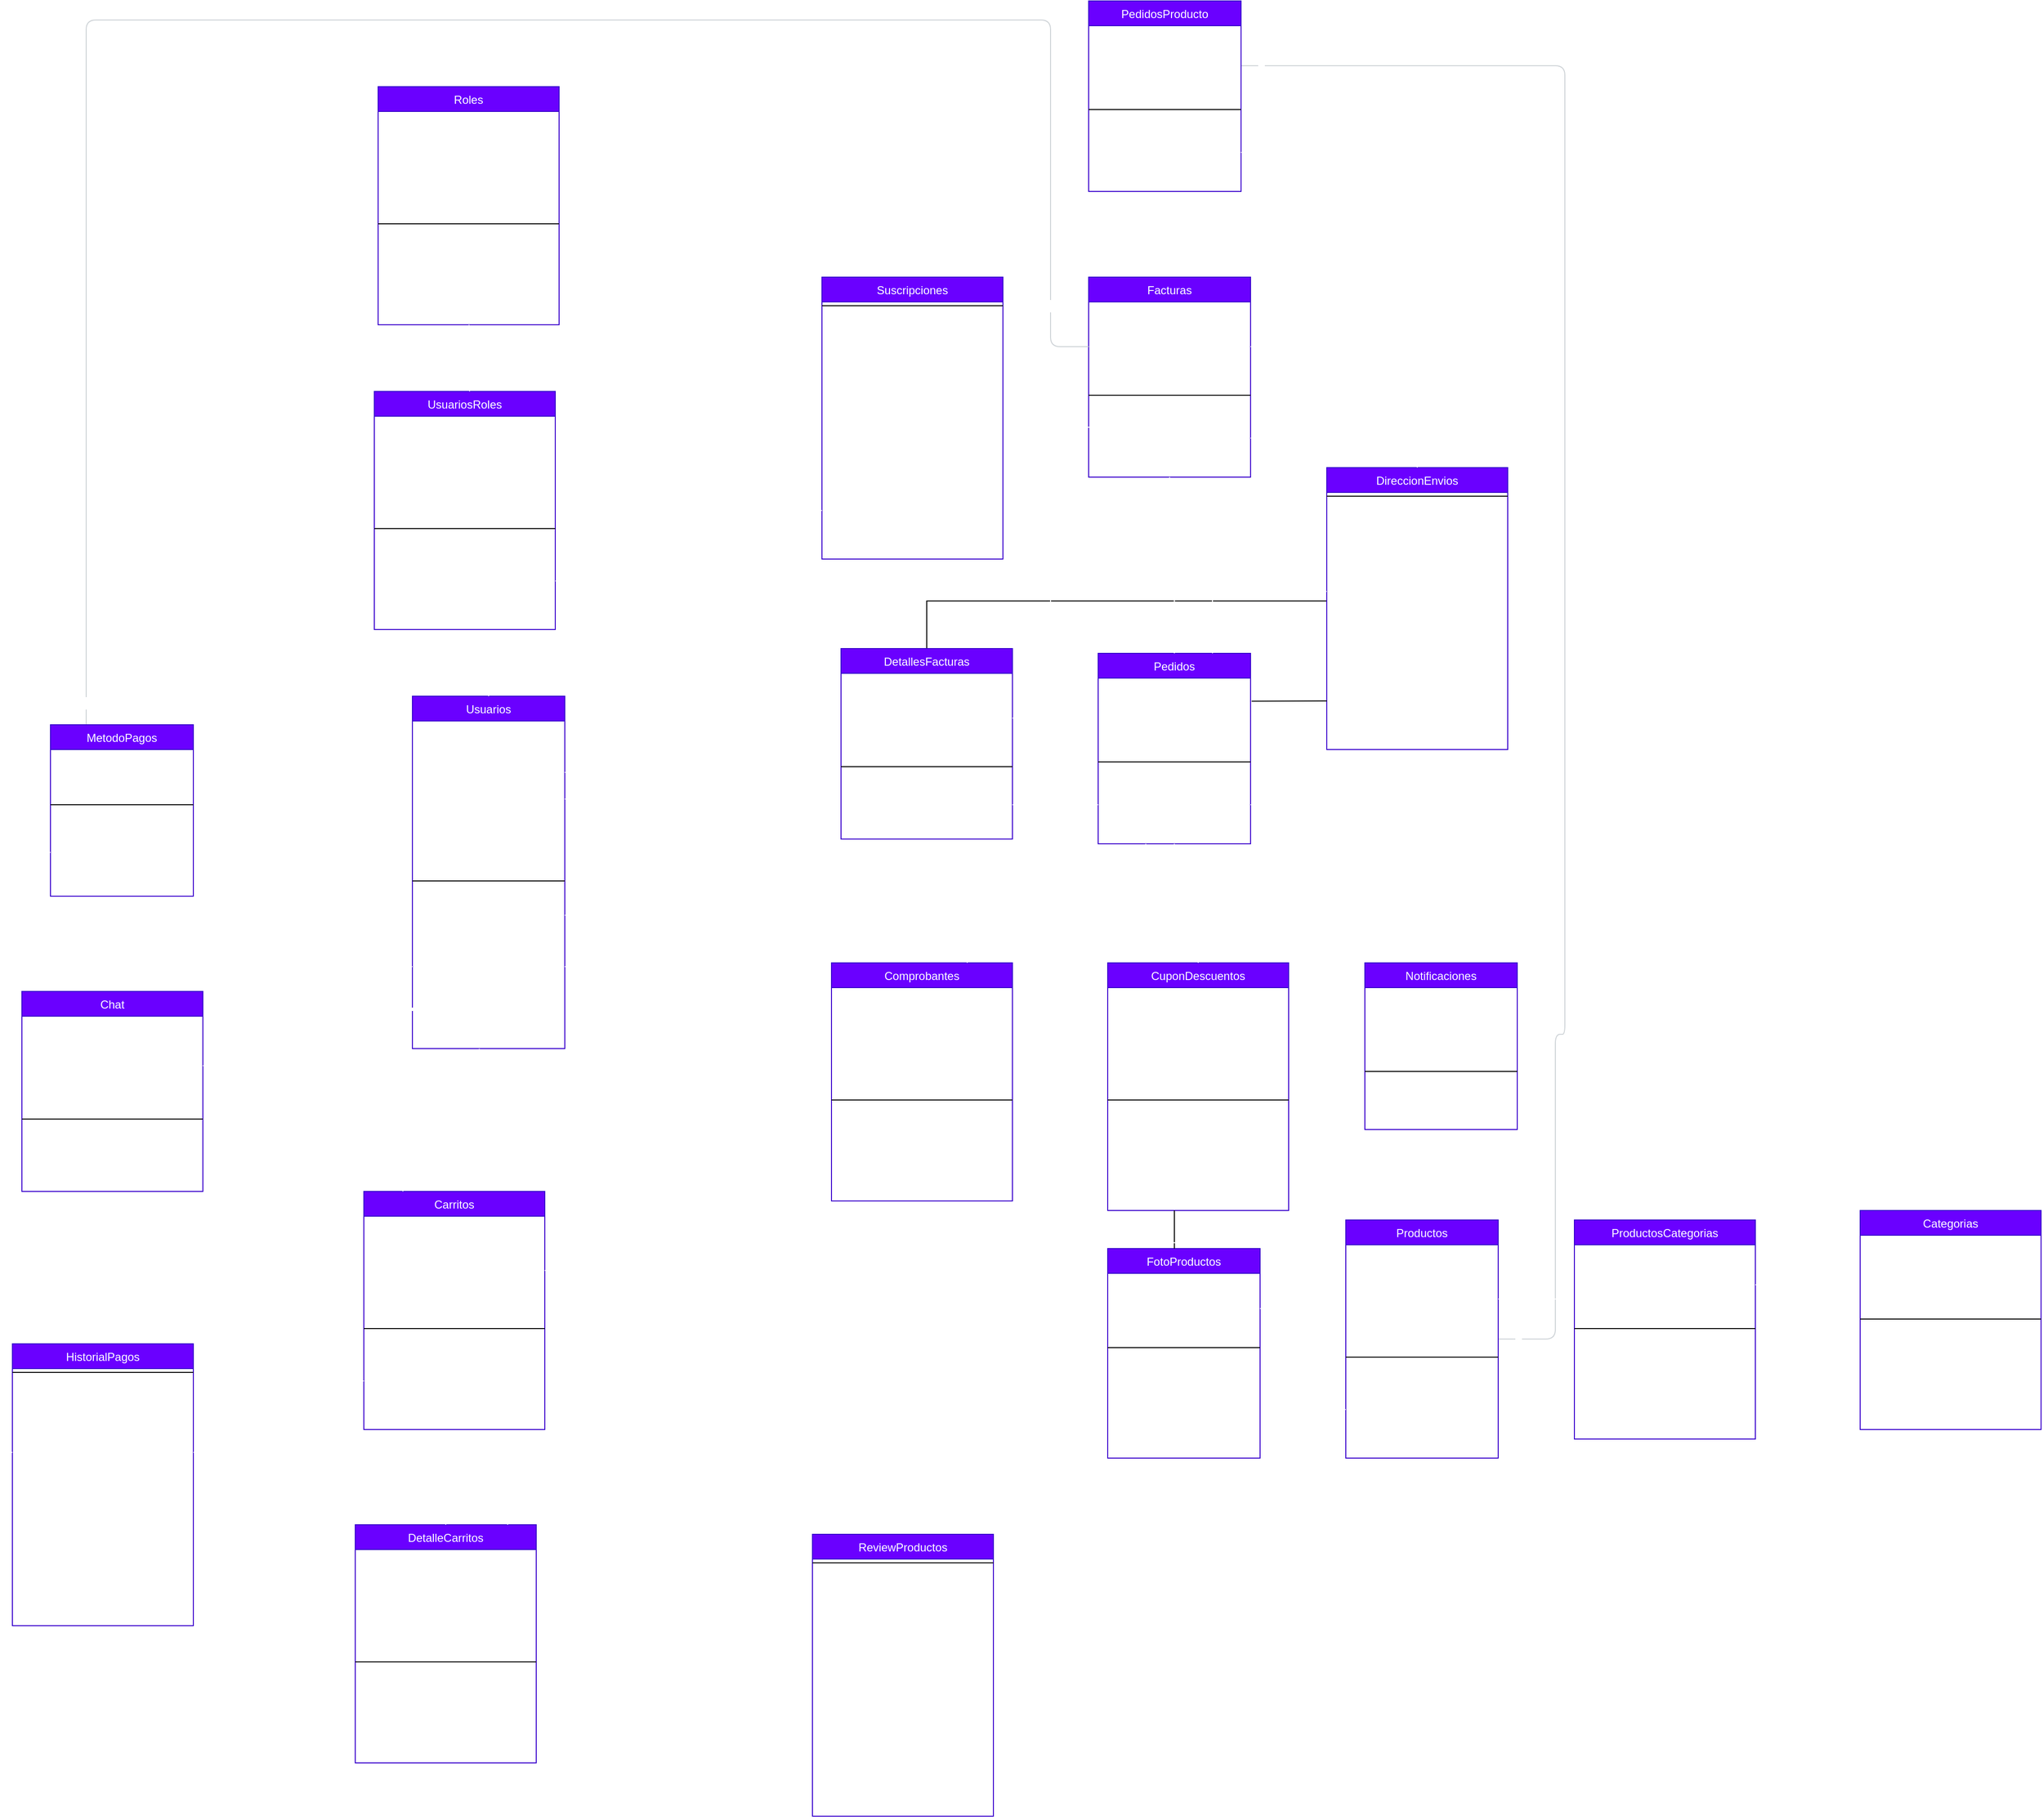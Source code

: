 <mxfile>
    <diagram id="xLcGjLG1Y2inO_7Ebg9N" name="Página-1">
        <mxGraphModel dx="899" dy="1832" grid="1" gridSize="10" guides="1" tooltips="1" connect="1" arrows="1" fold="1" page="1" pageScale="1" pageWidth="827" pageHeight="1169" math="0" shadow="0">
            <root>
                <mxCell id="0"/>
                <mxCell id="1" parent="0"/>
                <mxCell id="2" value="" style="edgeStyle=orthogonalEdgeStyle;rounded=0;html=1;endArrow=none;endFill=0;fontColor=#FFFFFF;" parent="1" source="3" target="73" edge="1">
                    <mxGeometry relative="1" as="geometry"/>
                </mxCell>
                <mxCell id="3" value="Usuarios" style="swimlane;fontStyle=0;align=center;verticalAlign=top;childLayout=stackLayout;horizontal=1;startSize=26;horizontalStack=0;resizeParent=1;resizeLast=0;collapsible=1;marginBottom=0;rounded=0;shadow=0;strokeWidth=1;fontSize=12;fillColor=#6a00ff;fontColor=#FFFFFF;strokeColor=#3700CC;" parent="1" vertex="1">
                    <mxGeometry x="450" y="40" width="160" height="370" as="geometry">
                        <mxRectangle x="550" y="140" width="160" height="26" as="alternateBounds"/>
                    </mxGeometry>
                </mxCell>
                <mxCell id="4" value=" - idUsuario: int (PK)&#10; -nombre: string&#10; - apellido: string&#10; - cedula: string&#10; - direccion: string&#10; - telefono: string&#10; - correo: string&#10; - datoBancario: string&#10; - nickname: string&#10;- imagenPerfil: string" style="text;align=left;verticalAlign=top;spacingLeft=4;spacingRight=4;overflow=hidden;rotatable=0;points=[[0,0.5],[1,0.5]];portConstraint=eastwest;fontSize=12;fontColor=#FFFFFF;" parent="3" vertex="1">
                    <mxGeometry y="26" width="160" height="164" as="geometry"/>
                </mxCell>
                <mxCell id="5" value="" style="line;html=1;strokeWidth=1;align=left;verticalAlign=middle;spacingTop=-1;spacingLeft=3;spacingRight=3;rotatable=0;labelPosition=right;points=[];portConstraint=eastwest;fontSize=12;fontColor=#FFFFFF;" parent="3" vertex="1">
                    <mxGeometry y="190" width="160" height="8" as="geometry"/>
                </mxCell>
                <mxCell id="6" value="+ constructor()&#10;+ crearUsuario()&#10;+ obtenerUsuarioPorId()&#10;+ actualizarUsuario()&#10;+ eliminarUsuario()&#10;+ autenticarUsuario()&#10;+ actualizarDatoBancario()&#10;+ validarCorreo()&#10;+ validarCedula()" style="text;align=left;verticalAlign=top;spacingLeft=4;spacingRight=4;overflow=hidden;rotatable=0;points=[[0,0.5],[1,0.5]];portConstraint=eastwest;fontSize=12;fontColor=#FFFFFF;" parent="3" vertex="1">
                    <mxGeometry y="198" width="160" height="172" as="geometry"/>
                </mxCell>
                <mxCell id="7" value="Facturas" style="swimlane;fontStyle=0;align=center;verticalAlign=top;childLayout=stackLayout;horizontal=1;startSize=26;horizontalStack=0;resizeParent=1;resizeLast=0;collapsible=1;marginBottom=0;rounded=0;shadow=0;strokeWidth=1;fontSize=12;fillColor=#6a00ff;fontColor=#FFFFFF;strokeColor=#3700CC;" parent="1" vertex="1">
                    <mxGeometry x="1160" y="-400" width="170" height="210" as="geometry">
                        <mxRectangle x="550" y="140" width="160" height="26" as="alternateBounds"/>
                    </mxGeometry>
                </mxCell>
                <mxCell id="8" value="- IdFactura: int (PK)&#10;- IdUsuario: int (FK)&#10;- Fecha: date&#10;- Hora: time&#10;- Total: float&#10;- EstadoPago: string" style="text;align=left;verticalAlign=top;spacingLeft=4;spacingRight=4;overflow=hidden;rotatable=0;points=[[0,0.5],[1,0.5]];portConstraint=eastwest;fontSize=12;fontColor=#FFFFFF;" parent="7" vertex="1">
                    <mxGeometry y="26" width="170" height="94" as="geometry"/>
                </mxCell>
                <mxCell id="9" value="" style="line;html=1;strokeWidth=1;align=left;verticalAlign=middle;spacingTop=-1;spacingLeft=3;spacingRight=3;rotatable=0;labelPosition=right;points=[];portConstraint=eastwest;fontSize=12;fontColor=#FFFFFF;" parent="7" vertex="1">
                    <mxGeometry y="120" width="170" height="8" as="geometry"/>
                </mxCell>
                <mxCell id="10" value="+ constructor()&#10;+ agregarDetalleFactura()&#10;+ eliminarDetalleFactura()&#10;+ calcularTotalFactura()&#10;+actualizarestadopago()" style="text;align=left;verticalAlign=top;spacingLeft=4;spacingRight=4;overflow=hidden;rotatable=0;points=[[0,0.5],[1,0.5]];portConstraint=eastwest;fontSize=12;fontColor=#FFFFFF;" parent="7" vertex="1">
                    <mxGeometry y="128" width="170" height="82" as="geometry"/>
                </mxCell>
                <mxCell id="11" value="Pedidos" style="swimlane;fontStyle=0;align=center;verticalAlign=top;childLayout=stackLayout;horizontal=1;startSize=26;horizontalStack=0;resizeParent=1;resizeLast=0;collapsible=1;marginBottom=0;rounded=0;shadow=0;strokeWidth=1;fontSize=12;fillColor=#6a00ff;fontColor=#FFFFFF;strokeColor=#3700CC;" parent="1" vertex="1">
                    <mxGeometry x="1170" y="-5" width="160" height="200" as="geometry">
                        <mxRectangle x="550" y="140" width="160" height="26" as="alternateBounds"/>
                    </mxGeometry>
                </mxCell>
                <mxCell id="12" value="- idPedido: int (PK)&#10;- idUsuario: int&#10;- Hora: time&#10;- FechaPedido: date&#10;- Estado: string" style="text;align=left;verticalAlign=top;spacingLeft=4;spacingRight=4;overflow=hidden;rotatable=0;points=[[0,0.5],[1,0.5]];portConstraint=eastwest;fontSize=12;fontColor=#FFFFFF;" parent="11" vertex="1">
                    <mxGeometry y="26" width="160" height="84" as="geometry"/>
                </mxCell>
                <mxCell id="13" value="" style="line;html=1;strokeWidth=1;align=left;verticalAlign=middle;spacingTop=-1;spacingLeft=3;spacingRight=3;rotatable=0;labelPosition=right;points=[];portConstraint=eastwest;fontSize=12;fontColor=#FFFFFF;" parent="11" vertex="1">
                    <mxGeometry y="110" width="160" height="8" as="geometry"/>
                </mxCell>
                <mxCell id="14" value=" +constructor()&#10; + agregarProducto()&#10; + obtenerProductos()&#10; + calcularTotal()&#10; + actualizarEstado()" style="text;align=left;verticalAlign=top;spacingLeft=4;spacingRight=4;overflow=hidden;rotatable=0;points=[[0,0.5],[1,0.5]];portConstraint=eastwest;fontSize=12;fontColor=#FFFFFF;" parent="11" vertex="1">
                    <mxGeometry y="118" width="160" height="82" as="geometry"/>
                </mxCell>
                <mxCell id="15" style="edgeStyle=orthogonalEdgeStyle;rounded=1;html=1;endArrow=none;endFill=0;entryX=1;entryY=0.5;entryDx=0;entryDy=0;fillColor=#008a00;strokeColor=#CED3D7;fontColor=#FFFFFF;" parent="1" source="18" target="152" edge="1">
                    <mxGeometry relative="1" as="geometry">
                        <mxPoint x="1660" y="-630" as="targetPoint"/>
                        <Array as="points">
                            <mxPoint x="1650" y="715"/>
                            <mxPoint x="1650" y="395"/>
                            <mxPoint x="1660" y="395"/>
                            <mxPoint x="1660" y="-622"/>
                        </Array>
                    </mxGeometry>
                </mxCell>
                <mxCell id="16" value="N" style="edgeLabel;html=1;align=center;verticalAlign=middle;resizable=0;points=[];fontColor=#FFFFFF;" parent="15" vertex="1" connectable="0">
                    <mxGeometry x="0.976" y="3" relative="1" as="geometry">
                        <mxPoint as="offset"/>
                    </mxGeometry>
                </mxCell>
                <mxCell id="17" value="1" style="edgeLabel;html=1;align=center;verticalAlign=middle;resizable=0;points=[];fontColor=#FFFFFF;" parent="15" vertex="1" connectable="0">
                    <mxGeometry x="-0.976" y="-1" relative="1" as="geometry">
                        <mxPoint as="offset"/>
                    </mxGeometry>
                </mxCell>
                <mxCell id="18" value="Productos" style="swimlane;fontStyle=0;align=center;verticalAlign=top;childLayout=stackLayout;horizontal=1;startSize=26;horizontalStack=0;resizeParent=1;resizeLast=0;collapsible=1;marginBottom=0;rounded=0;shadow=0;strokeWidth=1;fontSize=12;fillColor=#6a00ff;fontColor=#FFFFFF;strokeColor=#3700CC;" parent="1" vertex="1">
                    <mxGeometry x="1430" y="590" width="160" height="250" as="geometry">
                        <mxRectangle x="550" y="140" width="160" height="26" as="alternateBounds"/>
                    </mxGeometry>
                </mxCell>
                <mxCell id="19" value=" - idProducto: int (PK)&#10; - idPedido: int&#10; - nombre: string&#10; - precio: float&#10; - categoria: string&#10; - descripcion: string&#10; " style="text;align=left;verticalAlign=top;spacingLeft=4;spacingRight=4;overflow=hidden;rotatable=0;points=[[0,0.5],[1,0.5]];portConstraint=eastwest;fontSize=12;fontColor=#FFFFFF;" parent="18" vertex="1">
                    <mxGeometry y="26" width="160" height="114" as="geometry"/>
                </mxCell>
                <mxCell id="20" value="" style="line;html=1;strokeWidth=1;align=left;verticalAlign=middle;spacingTop=-1;spacingLeft=3;spacingRight=3;rotatable=0;labelPosition=right;points=[];portConstraint=eastwest;fontSize=12;fontColor=#FFFFFF;" parent="18" vertex="1">
                    <mxGeometry y="140" width="160" height="8" as="geometry"/>
                </mxCell>
                <mxCell id="21" value="+constructor()&#10;+mostrarDetalle() &#10;+agregarCategoria()&#10;+ actualizarPrecio()&#10;+ actualizarDescripcion()&#10;+ actualizarImagen() " style="text;align=left;verticalAlign=top;spacingLeft=4;spacingRight=4;overflow=hidden;rotatable=0;points=[[0,0.5],[1,0.5]];portConstraint=eastwest;fontSize=12;fontColor=#FFFFFF;" parent="18" vertex="1">
                    <mxGeometry y="148" width="160" height="102" as="geometry"/>
                </mxCell>
                <mxCell id="22" value="Notificaciones" style="swimlane;fontStyle=0;align=center;verticalAlign=top;childLayout=stackLayout;horizontal=1;startSize=26;horizontalStack=0;resizeParent=1;resizeLast=0;collapsible=1;marginBottom=0;rounded=0;shadow=0;strokeWidth=1;fontSize=12;fillColor=#6a00ff;fontColor=#FFFFFF;strokeColor=#3700CC;" parent="1" vertex="1">
                    <mxGeometry x="1450" y="320" width="160" height="175" as="geometry">
                        <mxRectangle x="550" y="140" width="160" height="26" as="alternateBounds"/>
                    </mxGeometry>
                </mxCell>
                <mxCell id="23" value="- idNotificacion: int (PK)&#10;- idPedido: int&#10;- fecha: date&#10;- hora: time&#10;- notificacionPedido: text" style="text;align=left;verticalAlign=top;spacingLeft=4;spacingRight=4;overflow=hidden;rotatable=0;points=[[0,0.5],[1,0.5]];portConstraint=eastwest;fontSize=12;fontColor=#FFFFFF;" parent="22" vertex="1">
                    <mxGeometry y="26" width="160" height="84" as="geometry"/>
                </mxCell>
                <mxCell id="24" value="" style="line;html=1;strokeWidth=1;align=left;verticalAlign=middle;spacingTop=-1;spacingLeft=3;spacingRight=3;rotatable=0;labelPosition=right;points=[];portConstraint=eastwest;fontSize=12;fontColor=#FFFFFF;" parent="22" vertex="1">
                    <mxGeometry y="110" width="160" height="8" as="geometry"/>
                </mxCell>
                <mxCell id="25" value="+constructor()&#10;+ enviarNotificacion() &#10;+enviarCorreo()" style="text;align=left;verticalAlign=top;spacingLeft=4;spacingRight=4;overflow=hidden;rotatable=0;points=[[0,0.5],[1,0.5]];portConstraint=eastwest;fontSize=12;fontColor=#FFFFFF;" parent="22" vertex="1">
                    <mxGeometry y="118" width="160" height="52" as="geometry"/>
                </mxCell>
                <mxCell id="26" style="edgeStyle=orthogonalEdgeStyle;rounded=0;html=1;endArrow=none;endFill=0;fontColor=#FFFFFF;" parent="1" source="27" target="76" edge="1">
                    <mxGeometry relative="1" as="geometry">
                        <Array as="points">
                            <mxPoint x="990" y="-60"/>
                        </Array>
                    </mxGeometry>
                </mxCell>
                <mxCell id="27" value="DetallesFacturas" style="swimlane;fontStyle=0;align=center;verticalAlign=top;childLayout=stackLayout;horizontal=1;startSize=26;horizontalStack=0;resizeParent=1;resizeLast=0;collapsible=1;marginBottom=0;rounded=0;shadow=0;strokeWidth=1;fontSize=12;fillColor=#6a00ff;fontColor=#FFFFFF;strokeColor=#3700CC;" parent="1" vertex="1">
                    <mxGeometry x="900" y="-10" width="180" height="200" as="geometry">
                        <mxRectangle x="550" y="140" width="160" height="26" as="alternateBounds"/>
                    </mxGeometry>
                </mxCell>
                <mxCell id="28" value="- IdDetalleFactura: int (PK)&#10;- IdFactura: int (FK)&#10;- IdProducto: int (FK)&#10;- Cantidad: int&#10;- PrecioUnitario: float&#10;- Subtotal: float  " style="text;align=left;verticalAlign=top;spacingLeft=4;spacingRight=4;overflow=hidden;rotatable=0;points=[[0,0.5],[1,0.5]];portConstraint=eastwest;fontSize=12;fontColor=#FFFFFF;" parent="27" vertex="1">
                    <mxGeometry y="26" width="180" height="94" as="geometry"/>
                </mxCell>
                <mxCell id="29" value="" style="line;html=1;strokeWidth=1;align=left;verticalAlign=middle;spacingTop=-1;spacingLeft=3;spacingRight=3;rotatable=0;labelPosition=right;points=[];portConstraint=eastwest;fontSize=12;fontColor=#FFFFFF;" parent="27" vertex="1">
                    <mxGeometry y="120" width="180" height="8" as="geometry"/>
                </mxCell>
                <mxCell id="30" value="+ Constructor() &#10;+ calcularSubtotal() &#10;+ actualizarCantidad() &#10;+ actualizarPrecioUnitario()" style="text;align=left;verticalAlign=top;spacingLeft=4;spacingRight=4;overflow=hidden;rotatable=0;points=[[0,0.5],[1,0.5]];portConstraint=eastwest;fontSize=12;fontColor=#FFFFFF;" parent="27" vertex="1">
                    <mxGeometry y="128" width="180" height="72" as="geometry"/>
                </mxCell>
                <mxCell id="34" style="edgeStyle=orthogonalEdgeStyle;rounded=1;html=1;exitX=0.25;exitY=0;exitDx=0;exitDy=0;endArrow=none;endFill=0;entryX=0;entryY=0.5;entryDx=0;entryDy=0;fillColor=#f5f5f5;strokeColor=#CED3D7;fontColor=#FFFFFF;" parent="1" source="37" target="8" edge="1">
                    <mxGeometry relative="1" as="geometry">
                        <mxPoint x="1120" y="-330" as="targetPoint"/>
                        <Array as="points">
                            <mxPoint x="108" y="-670"/>
                            <mxPoint x="1120" y="-670"/>
                            <mxPoint x="1120" y="-327"/>
                        </Array>
                    </mxGeometry>
                </mxCell>
                <mxCell id="35" value="N" style="edgeLabel;html=1;align=center;verticalAlign=middle;resizable=0;points=[];fontColor=#FFFFFF;" parent="34" vertex="1" connectable="0">
                    <mxGeometry x="0.922" relative="1" as="geometry">
                        <mxPoint as="offset"/>
                    </mxGeometry>
                </mxCell>
                <mxCell id="36" value="1" style="edgeLabel;html=1;align=center;verticalAlign=middle;resizable=0;points=[];fontColor=#FFFFFF;" parent="34" vertex="1" connectable="0">
                    <mxGeometry x="-0.978" relative="1" as="geometry">
                        <mxPoint as="offset"/>
                    </mxGeometry>
                </mxCell>
                <mxCell id="37" value="MetodoPagos" style="swimlane;fontStyle=0;align=center;verticalAlign=top;childLayout=stackLayout;horizontal=1;startSize=26;horizontalStack=0;resizeParent=1;resizeLast=0;collapsible=1;marginBottom=0;rounded=0;shadow=0;strokeWidth=1;fontSize=12;fillColor=#6a00ff;fontColor=#FFFFFF;strokeColor=#3700CC;" parent="1" vertex="1">
                    <mxGeometry x="70" y="70" width="150" height="180" as="geometry">
                        <mxRectangle x="550" y="140" width="160" height="26" as="alternateBounds"/>
                    </mxGeometry>
                </mxCell>
                <mxCell id="38" value="-idMetodoPago: int (PK)&#10;-nombre: string&#10;-deascripcion: text" style="text;align=left;verticalAlign=top;spacingLeft=4;spacingRight=4;overflow=hidden;rotatable=0;points=[[0,0.5],[1,0.5]];portConstraint=eastwest;fontSize=12;fontColor=#FFFFFF;" parent="37" vertex="1">
                    <mxGeometry y="26" width="150" height="54" as="geometry"/>
                </mxCell>
                <mxCell id="39" value="" style="line;html=1;strokeWidth=1;align=left;verticalAlign=middle;spacingTop=-1;spacingLeft=3;spacingRight=3;rotatable=0;labelPosition=right;points=[];portConstraint=eastwest;fontSize=12;fontColor=#FFFFFF;" parent="37" vertex="1">
                    <mxGeometry y="80" width="150" height="8" as="geometry"/>
                </mxCell>
                <mxCell id="40" value="+constructor()&#10;+procesarPago&#10;+ValidarPago&#10;+obtenerDetallePago" style="text;align=left;verticalAlign=top;spacingLeft=4;spacingRight=4;overflow=hidden;rotatable=0;points=[[0,0.5],[1,0.5]];portConstraint=eastwest;fontSize=12;fontColor=#FFFFFF;" parent="37" vertex="1">
                    <mxGeometry y="88" width="150" height="92" as="geometry"/>
                </mxCell>
                <mxCell id="41" value="FotoProductos" style="swimlane;fontStyle=0;align=center;verticalAlign=top;childLayout=stackLayout;horizontal=1;startSize=26;horizontalStack=0;resizeParent=1;resizeLast=0;collapsible=1;marginBottom=0;rounded=0;shadow=0;strokeWidth=1;fontSize=12;fillColor=#6a00ff;fontColor=#FFFFFF;strokeColor=#3700CC;" parent="1" vertex="1">
                    <mxGeometry x="1180" y="620" width="160" height="220" as="geometry">
                        <mxRectangle x="550" y="140" width="160" height="26" as="alternateBounds"/>
                    </mxGeometry>
                </mxCell>
                <mxCell id="42" value="- idFotoProducto: int (PK)&#10;-  idProducto int&#10;- urlFoto: string&#10;- descripcion: text" style="text;align=left;verticalAlign=top;spacingLeft=4;spacingRight=4;overflow=hidden;rotatable=0;points=[[0,0.5],[1,0.5]];portConstraint=eastwest;fontSize=12;fontColor=#FFFFFF;" parent="41" vertex="1">
                    <mxGeometry y="26" width="160" height="74" as="geometry"/>
                </mxCell>
                <mxCell id="43" value="" style="line;html=1;strokeWidth=1;align=left;verticalAlign=middle;spacingTop=-1;spacingLeft=3;spacingRight=3;rotatable=0;labelPosition=right;points=[];portConstraint=eastwest;fontSize=12;fontColor=#FFFFFF;" parent="41" vertex="1">
                    <mxGeometry y="100" width="160" height="8" as="geometry"/>
                </mxCell>
                <mxCell id="44" value="+constructor()&#10;+cargarFoto()&#10;+actualizarDescripcion()&#10;+crearFotoProducto()&#10;+obtenerFotoProducto()&#10;+actualizarFotoProducto()&#10;+eliminarFotoProducto()&#10;&#10;" style="text;align=left;verticalAlign=top;spacingLeft=4;spacingRight=4;overflow=hidden;rotatable=0;points=[[0,0.5],[1,0.5]];portConstraint=eastwest;fontSize=12;fontColor=#FFFFFF;" parent="41" vertex="1">
                    <mxGeometry y="108" width="160" height="112" as="geometry"/>
                </mxCell>
                <mxCell id="45" value="Categorias" style="swimlane;fontStyle=0;align=center;verticalAlign=top;childLayout=stackLayout;horizontal=1;startSize=26;horizontalStack=0;resizeParent=1;resizeLast=0;collapsible=1;marginBottom=0;rounded=0;shadow=0;strokeWidth=1;fontSize=12;fillColor=#6a00ff;fontColor=#FFFFFF;strokeColor=#3700CC;" parent="1" vertex="1">
                    <mxGeometry x="1970" y="580" width="190" height="230" as="geometry">
                        <mxRectangle x="550" y="140" width="160" height="26" as="alternateBounds"/>
                    </mxGeometry>
                </mxCell>
                <mxCell id="46" value="-idCategoria int (PK)&#10;-nombre&#10;-descripcion&#10;" style="text;align=left;verticalAlign=top;spacingLeft=4;spacingRight=4;overflow=hidden;rotatable=0;points=[[0,0.5],[1,0.5]];portConstraint=eastwest;fontSize=12;fontColor=#FFFFFF;" parent="45" vertex="1">
                    <mxGeometry y="26" width="190" height="84" as="geometry"/>
                </mxCell>
                <mxCell id="47" value="" style="line;html=1;strokeWidth=1;align=left;verticalAlign=middle;spacingTop=-1;spacingLeft=3;spacingRight=3;rotatable=0;labelPosition=right;points=[];portConstraint=eastwest;fontSize=12;fontColor=#FFFFFF;" parent="45" vertex="1">
                    <mxGeometry y="110" width="190" height="8" as="geometry"/>
                </mxCell>
                <mxCell id="48" value="+ Constructor()&#10;+ crearCategoria()&#10;+ obtenerCategoriaPorId()&#10;+ actualizarCategoria()&#10;+ eliminarCategoria()" style="text;align=left;verticalAlign=top;spacingLeft=4;spacingRight=4;overflow=hidden;rotatable=0;points=[[0,0.5],[1,0.5]];portConstraint=eastwest;fontSize=12;fontColor=#FFFFFF;" parent="45" vertex="1">
                    <mxGeometry y="118" width="190" height="82" as="geometry"/>
                </mxCell>
                <mxCell id="49" value="Carritos" style="swimlane;fontStyle=0;align=center;verticalAlign=top;childLayout=stackLayout;horizontal=1;startSize=26;horizontalStack=0;resizeParent=1;resizeLast=0;collapsible=1;marginBottom=0;rounded=0;shadow=0;strokeWidth=1;fontSize=12;fillColor=#6a00ff;fontColor=#FFFFFF;strokeColor=#3700CC;" parent="1" vertex="1">
                    <mxGeometry x="399" y="560" width="190" height="250" as="geometry">
                        <mxRectangle x="550" y="140" width="160" height="26" as="alternateBounds"/>
                    </mxGeometry>
                </mxCell>
                <mxCell id="50" value="-idCarrito: int (PK)&#10;-idUsuario int (FK)&#10;- Fecha: date&#10;- Hora: time&#10;- Estado: string" style="text;align=left;verticalAlign=top;spacingLeft=4;spacingRight=4;overflow=hidden;rotatable=0;points=[[0,0.5],[1,0.5]];portConstraint=eastwest;fontSize=12;fontColor=#FFFFFF;" parent="49" vertex="1">
                    <mxGeometry y="26" width="190" height="114" as="geometry"/>
                </mxCell>
                <mxCell id="51" value="" style="line;html=1;strokeWidth=1;align=left;verticalAlign=middle;spacingTop=-1;spacingLeft=3;spacingRight=3;rotatable=0;labelPosition=right;points=[];portConstraint=eastwest;fontSize=12;fontColor=#FFFFFF;" parent="49" vertex="1">
                    <mxGeometry y="140" width="190" height="8" as="geometry"/>
                </mxCell>
                <mxCell id="52" value="+constructor ()&#10;+ agregarDetalleCarrito()&#10;+ eliminarDetalleCarrito()&#10;+ calcularTotalCarrito()" style="text;align=left;verticalAlign=top;spacingLeft=4;spacingRight=4;overflow=hidden;rotatable=0;points=[[0,0.5],[1,0.5]];portConstraint=eastwest;fontSize=12;fontColor=#FFFFFF;" parent="49" vertex="1">
                    <mxGeometry y="148" width="190" height="102" as="geometry"/>
                </mxCell>
                <mxCell id="53" value="DetalleCarritos" style="swimlane;fontStyle=0;align=center;verticalAlign=top;childLayout=stackLayout;horizontal=1;startSize=26;horizontalStack=0;resizeParent=1;resizeLast=0;collapsible=1;marginBottom=0;rounded=0;shadow=0;strokeWidth=1;fontSize=12;fillColor=#6a00ff;fontColor=#FFFFFF;strokeColor=#3700CC;" parent="1" vertex="1">
                    <mxGeometry x="390" y="910" width="190" height="250" as="geometry">
                        <mxRectangle x="550" y="140" width="160" height="26" as="alternateBounds"/>
                    </mxGeometry>
                </mxCell>
                <mxCell id="54" value=" - idDetalleCarrito: INT (PK)&#10; -idCarrito: INT (FK)&#10; -idProducto: INT (FK)&#10; -cantidad: INT&#10;- PrecioUnitario: float&#10;- Subtotal: float" style="text;align=left;verticalAlign=top;spacingLeft=4;spacingRight=4;overflow=hidden;rotatable=0;points=[[0,0.5],[1,0.5]];portConstraint=eastwest;fontSize=12;fontColor=#FFFFFF;" parent="53" vertex="1">
                    <mxGeometry y="26" width="190" height="114" as="geometry"/>
                </mxCell>
                <mxCell id="55" value="" style="line;html=1;strokeWidth=1;align=left;verticalAlign=middle;spacingTop=-1;spacingLeft=3;spacingRight=3;rotatable=0;labelPosition=right;points=[];portConstraint=eastwest;fontSize=12;fontColor=#FFFFFF;" parent="53" vertex="1">
                    <mxGeometry y="140" width="190" height="8" as="geometry"/>
                </mxCell>
                <mxCell id="56" value="+constructor()&#10;+ calcularSubtotal()&#10;+ actualizarCantidad()&#10;+ actualizarPrecioUnitario()" style="text;align=left;verticalAlign=top;spacingLeft=4;spacingRight=4;overflow=hidden;rotatable=0;points=[[0,0.5],[1,0.5]];portConstraint=eastwest;fontSize=12;fontColor=#FFFFFF;" parent="53" vertex="1">
                    <mxGeometry y="148" width="190" height="102" as="geometry"/>
                </mxCell>
                <mxCell id="57" value="Chat" style="swimlane;fontStyle=0;align=center;verticalAlign=top;childLayout=stackLayout;horizontal=1;startSize=26;horizontalStack=0;resizeParent=1;resizeLast=0;collapsible=1;marginBottom=0;rounded=0;shadow=0;strokeWidth=1;fontSize=12;fillColor=#6a00ff;strokeColor=#3700CC;fontColor=#FFFFFF;" parent="1" vertex="1">
                    <mxGeometry x="40" y="350" width="190" height="210" as="geometry">
                        <mxRectangle x="550" y="140" width="160" height="26" as="alternateBounds"/>
                    </mxGeometry>
                </mxCell>
                <mxCell id="58" value=" - idChat: INT (PK)&#10; - idUsuario: INT (FK)&#10; - fecha: DATE ()&#10; - hora: TIME ()&#10; - mensaje:  TEXT ()&#10; - fotoProducto: string ()&#10;" style="text;align=left;verticalAlign=top;spacingLeft=4;spacingRight=4;overflow=hidden;rotatable=0;points=[[0,0.5],[1,0.5]];portConstraint=eastwest;fontSize=12;fontColor=#FFFFFF;" parent="57" vertex="1">
                    <mxGeometry y="26" width="190" height="104" as="geometry"/>
                </mxCell>
                <mxCell id="59" value="" style="line;html=1;strokeWidth=1;align=left;verticalAlign=middle;spacingTop=-1;spacingLeft=3;spacingRight=3;rotatable=0;labelPosition=right;points=[];portConstraint=eastwest;fontSize=12;fontColor=#FFFFFF;" parent="57" vertex="1">
                    <mxGeometry y="130" width="190" height="8" as="geometry"/>
                </mxCell>
                <mxCell id="60" value="+constructor()&#10;+enviarMensaje()&#10;+obtenerMensaje()" style="text;align=left;verticalAlign=top;spacingLeft=4;spacingRight=4;overflow=hidden;rotatable=0;points=[[0,0.5],[1,0.5]];portConstraint=eastwest;fontSize=12;fontColor=#FFFFFF;" parent="57" vertex="1">
                    <mxGeometry y="138" width="190" height="62" as="geometry"/>
                </mxCell>
                <mxCell id="61" value="N" style="text;html=1;align=center;verticalAlign=middle;resizable=0;points=[];autosize=1;strokeColor=none;fillColor=none;fontColor=#FFFFFF;" parent="1" vertex="1">
                    <mxGeometry x="490" y="130" width="30" height="30" as="geometry"/>
                </mxCell>
                <mxCell id="62" value="Comprobantes" style="swimlane;fontStyle=0;align=center;verticalAlign=top;childLayout=stackLayout;horizontal=1;startSize=26;horizontalStack=0;resizeParent=1;resizeLast=0;collapsible=1;marginBottom=0;rounded=0;shadow=0;strokeWidth=1;fontSize=12;fillColor=#6a00ff;fontColor=#FFFFFF;strokeColor=#3700CC;" parent="1" vertex="1">
                    <mxGeometry x="890" y="320" width="190" height="250" as="geometry">
                        <mxRectangle x="550" y="140" width="160" height="26" as="alternateBounds"/>
                    </mxGeometry>
                </mxCell>
                <mxCell id="63" value="- IdComprobante: int (PK)&#10;- IdPedido: int&#10;- Fecha: date&#10;- Total: float&#10;- Detalles: text&#10;- EstadoPago: string" style="text;align=left;verticalAlign=top;spacingLeft=4;spacingRight=4;overflow=hidden;rotatable=0;points=[[0,0.5],[1,0.5]];portConstraint=eastwest;fontSize=12;fontColor=#FFFFFF;" parent="62" vertex="1">
                    <mxGeometry y="26" width="190" height="114" as="geometry"/>
                </mxCell>
                <mxCell id="64" value="" style="line;html=1;strokeWidth=1;align=left;verticalAlign=middle;spacingTop=-1;spacingLeft=3;spacingRight=3;rotatable=0;labelPosition=right;points=[];portConstraint=eastwest;fontSize=12;fontColor=#FFFFFF;" parent="62" vertex="1">
                    <mxGeometry y="140" width="190" height="8" as="geometry"/>
                </mxCell>
                <mxCell id="65" value="+constructor()&#10;+generarComprobante&#10;+generarPDF()&#10;+enviarCorreo()&#10;+actualizarEstadoPago()" style="text;align=left;verticalAlign=top;spacingLeft=4;spacingRight=4;overflow=hidden;rotatable=0;points=[[0,0.5],[1,0.5]];portConstraint=eastwest;fontSize=12;fontColor=#FFFFFF;" parent="62" vertex="1">
                    <mxGeometry y="148" width="190" height="102" as="geometry"/>
                </mxCell>
                <mxCell id="66" value="CuponDescuentos" style="swimlane;fontStyle=0;align=center;verticalAlign=top;childLayout=stackLayout;horizontal=1;startSize=26;horizontalStack=0;resizeParent=1;resizeLast=0;collapsible=1;marginBottom=0;rounded=0;shadow=0;strokeWidth=1;fontSize=12;fillColor=#6a00ff;fontColor=#FFFFFF;strokeColor=#3700CC;" parent="1" vertex="1">
                    <mxGeometry x="1180" y="320" width="190" height="260" as="geometry">
                        <mxRectangle x="550" y="140" width="160" height="26" as="alternateBounds"/>
                    </mxGeometry>
                </mxCell>
                <mxCell id="67" value="- IdCupon: int (PK)&#10;- codigo: string&#10;- descuento float&#10;- fechaInicio date&#10;- fechaFin date&#10;- estado string" style="text;align=left;verticalAlign=top;spacingLeft=4;spacingRight=4;overflow=hidden;rotatable=0;points=[[0,0.5],[1,0.5]];portConstraint=eastwest;fontSize=12;fontColor=#FFFFFF;" parent="66" vertex="1">
                    <mxGeometry y="26" width="190" height="114" as="geometry"/>
                </mxCell>
                <mxCell id="68" value="" style="line;html=1;strokeWidth=1;align=left;verticalAlign=middle;spacingTop=-1;spacingLeft=3;spacingRight=3;rotatable=0;labelPosition=right;points=[];portConstraint=eastwest;fontSize=12;fontColor=#FFFFFF;" parent="66" vertex="1">
                    <mxGeometry y="140" width="190" height="8" as="geometry"/>
                </mxCell>
                <mxCell id="69" value="+constructor()&#10;+aplicarDescuento&#10;+validarDescuento&#10;+obtenerDescuento &#10;+listarDescuento &#10;+filtrarDescuento&#10;+Crearcupon()" style="text;align=left;verticalAlign=top;spacingLeft=4;spacingRight=4;overflow=hidden;rotatable=0;points=[[0,0.5],[1,0.5]];portConstraint=eastwest;fontSize=12;fontColor=#FFFFFF;" parent="66" vertex="1">
                    <mxGeometry y="148" width="190" height="102" as="geometry"/>
                </mxCell>
                <mxCell id="70" value="UsuariosRoles" style="swimlane;fontStyle=0;align=center;verticalAlign=top;childLayout=stackLayout;horizontal=1;startSize=26;horizontalStack=0;resizeParent=1;resizeLast=0;collapsible=1;marginBottom=0;rounded=0;shadow=0;strokeWidth=1;fontSize=12;fillColor=#6a00ff;fontColor=#FFFFFF;strokeColor=#3700CC;" parent="1" vertex="1">
                    <mxGeometry x="410" y="-280" width="190" height="250" as="geometry">
                        <mxRectangle x="550" y="140" width="160" height="26" as="alternateBounds"/>
                    </mxGeometry>
                </mxCell>
                <mxCell id="71" value="-IdUsuario int (PK)&#10;- IdRol: int (FK)&#10;&#10;" style="text;align=left;verticalAlign=top;spacingLeft=4;spacingRight=4;overflow=hidden;rotatable=0;points=[[0,0.5],[1,0.5]];portConstraint=eastwest;fontSize=12;fontColor=#FFFFFF;" parent="70" vertex="1">
                    <mxGeometry y="26" width="190" height="114" as="geometry"/>
                </mxCell>
                <mxCell id="72" value="" style="line;html=1;strokeWidth=1;align=left;verticalAlign=middle;spacingTop=-1;spacingLeft=3;spacingRight=3;rotatable=0;labelPosition=right;points=[];portConstraint=eastwest;fontSize=12;fontColor=#FFFFFF;" parent="70" vertex="1">
                    <mxGeometry y="140" width="190" height="8" as="geometry"/>
                </mxCell>
                <mxCell id="73" value="+constructor()&#10;+eliminarRol()&#10;+obtenerRol()&#10;+asignarRol()&#10;+listarRol()&#10;+actualizarRol()" style="text;align=left;verticalAlign=top;spacingLeft=4;spacingRight=4;overflow=hidden;rotatable=0;points=[[0,0.5],[1,0.5]];portConstraint=eastwest;fontSize=12;fontColor=#FFFFFF;" parent="70" vertex="1">
                    <mxGeometry y="148" width="190" height="102" as="geometry"/>
                </mxCell>
                <mxCell id="74" value="DireccionEnvios" style="swimlane;fontStyle=0;align=center;verticalAlign=top;childLayout=stackLayout;horizontal=1;startSize=26;horizontalStack=0;resizeParent=1;resizeLast=0;collapsible=1;marginBottom=0;rounded=0;shadow=0;strokeWidth=1;fontSize=12;fillColor=#6a00ff;fontColor=#FFFFFF;strokeColor=#3700CC;" parent="1" vertex="1">
                    <mxGeometry x="1410" y="-200" width="190" height="296" as="geometry">
                        <mxRectangle x="550" y="140" width="160" height="26" as="alternateBounds"/>
                    </mxGeometry>
                </mxCell>
                <mxCell id="75" value="" style="line;html=1;strokeWidth=1;align=left;verticalAlign=middle;spacingTop=-1;spacingLeft=3;spacingRight=3;rotatable=0;labelPosition=right;points=[];portConstraint=eastwest;fontSize=12;fontColor=#FFFFFF;" parent="74" vertex="1">
                    <mxGeometry y="26" width="190" height="8" as="geometry"/>
                </mxCell>
                <mxCell id="76" value="- idDireccion int (PK)&#10;- idUsuario int (FK)&#10;-departamento: string&#10;-municipio: string&#10;-ciudad: string&#10;- pais: string&#10;- codigoPostal: string&#10;- fechaCreacion: timestamp&#10;- ultimaActualizacion: timestamp&#10;- direccion: string" style="text;align=left;verticalAlign=top;spacingLeft=4;spacingRight=4;overflow=hidden;rotatable=0;points=[[0,0.5],[1,0.5]];portConstraint=eastwest;fontSize=12;fontColor=#FFFFFF;" parent="74" vertex="1">
                    <mxGeometry y="34" width="190" height="160" as="geometry"/>
                </mxCell>
                <mxCell id="77" value="+constructor()&#10;+agregarDireccion &#10;+actualizarDirección&#10;+eliminarDireccion &#10;+listarDirecciones" style="text;align=left;verticalAlign=top;spacingLeft=4;spacingRight=4;overflow=hidden;rotatable=0;points=[[0,0.5],[1,0.5]];portConstraint=eastwest;fontSize=12;fontColor=#FFFFFF;" parent="74" vertex="1">
                    <mxGeometry y="194" width="190" height="102" as="geometry"/>
                </mxCell>
                <mxCell id="78" value="Suscripciones" style="swimlane;fontStyle=0;align=center;verticalAlign=top;childLayout=stackLayout;horizontal=1;startSize=26;horizontalStack=0;resizeParent=1;resizeLast=0;collapsible=1;marginBottom=0;rounded=0;shadow=0;strokeWidth=1;fontSize=12;fillColor=#6a00ff;fontColor=#FFFFFF;strokeColor=#3700CC;" parent="1" vertex="1">
                    <mxGeometry x="880" y="-400" width="190" height="296" as="geometry">
                        <mxRectangle x="550" y="140" width="160" height="26" as="alternateBounds"/>
                    </mxGeometry>
                </mxCell>
                <mxCell id="79" value="" style="line;html=1;strokeWidth=1;align=left;verticalAlign=middle;spacingTop=-1;spacingLeft=3;spacingRight=3;rotatable=0;labelPosition=right;points=[];portConstraint=eastwest;fontSize=12;fontColor=#FFFFFF;" parent="78" vertex="1">
                    <mxGeometry y="26" width="190" height="8" as="geometry"/>
                </mxCell>
                <mxCell id="80" value="- idSuscripcion int (PK)&#10;- idUsuario int (FK)&#10;- tipoSuscripcion: string&#10;- fechaInicio: date&#10;- fechaFin: date&#10;- estado: string" style="text;align=left;verticalAlign=top;spacingLeft=4;spacingRight=4;overflow=hidden;rotatable=0;points=[[0,0.5],[1,0.5]];portConstraint=eastwest;fontSize=12;fontColor=#FFFFFF;" parent="78" vertex="1">
                    <mxGeometry y="34" width="190" height="160" as="geometry"/>
                </mxCell>
                <mxCell id="81" value="+constructor()&#10;+crearsuscripción()&#10;+actualizarSuscripciones() &#10;+obtenerSuscripciones ()&#10;+listarSuscripciones ()&#10;+cancelarSuscripciones()" style="text;align=left;verticalAlign=top;spacingLeft=4;spacingRight=4;overflow=hidden;rotatable=0;points=[[0,0.5],[1,0.5]];portConstraint=eastwest;fontSize=12;fontColor=#FFFFFF;" parent="78" vertex="1">
                    <mxGeometry y="194" width="190" height="102" as="geometry"/>
                </mxCell>
                <mxCell id="82" value="ReviewProductos" style="swimlane;fontStyle=0;align=center;verticalAlign=top;childLayout=stackLayout;horizontal=1;startSize=26;horizontalStack=0;resizeParent=1;resizeLast=0;collapsible=1;marginBottom=0;rounded=0;shadow=0;strokeWidth=1;fontSize=12;fillColor=#6a00ff;fontColor=#FFFFFF;strokeColor=#3700CC;" parent="1" vertex="1">
                    <mxGeometry x="870" y="920" width="190" height="296" as="geometry">
                        <mxRectangle x="550" y="140" width="160" height="26" as="alternateBounds"/>
                    </mxGeometry>
                </mxCell>
                <mxCell id="83" value="" style="line;html=1;strokeWidth=1;align=left;verticalAlign=middle;spacingTop=-1;spacingLeft=3;spacingRight=3;rotatable=0;labelPosition=right;points=[];portConstraint=eastwest;fontSize=12;fontColor=#FFFFFF;" parent="82" vertex="1">
                    <mxGeometry y="26" width="190" height="8" as="geometry"/>
                </mxCell>
                <mxCell id="84" value="-idReview int (PK)&#10;- idUsuario int (FK)&#10;-idProducto int (FK)&#10;-calificacion: int&#10;-comentario : string&#10;-fecha: date" style="text;align=left;verticalAlign=top;spacingLeft=4;spacingRight=4;overflow=hidden;rotatable=0;points=[[0,0.5],[1,0.5]];portConstraint=eastwest;fontSize=12;fontColor=#FFFFFF;" parent="82" vertex="1">
                    <mxGeometry y="34" width="190" height="160" as="geometry"/>
                </mxCell>
                <mxCell id="85" value="+constructor()&#10;+agregar Review&#10;+obtenerReview &#10;+listarRieviews&#10;+filtrarRieviews&#10;+Actualizarreview()" style="text;align=left;verticalAlign=top;spacingLeft=4;spacingRight=4;overflow=hidden;rotatable=0;points=[[0,0.5],[1,0.5]];portConstraint=eastwest;fontSize=12;fontColor=#FFFFFF;" parent="82" vertex="1">
                    <mxGeometry y="194" width="190" height="102" as="geometry"/>
                </mxCell>
                <mxCell id="86" value="HistorialPagos" style="swimlane;fontStyle=0;align=center;verticalAlign=top;childLayout=stackLayout;horizontal=1;startSize=26;horizontalStack=0;resizeParent=1;resizeLast=0;collapsible=1;marginBottom=0;rounded=0;shadow=0;strokeWidth=1;fontSize=12;fillColor=#6a00ff;fontColor=#FFFFFF;strokeColor=#3700CC;" parent="1" vertex="1">
                    <mxGeometry x="30" y="720" width="190" height="296" as="geometry">
                        <mxRectangle x="550" y="140" width="160" height="26" as="alternateBounds"/>
                    </mxGeometry>
                </mxCell>
                <mxCell id="87" value="" style="line;html=1;strokeWidth=1;align=left;verticalAlign=middle;spacingTop=-1;spacingLeft=3;spacingRight=3;rotatable=0;labelPosition=right;points=[];portConstraint=eastwest;fontSize=12;fontColor=#FFFFFF;" parent="86" vertex="1">
                    <mxGeometry y="26" width="190" height="8" as="geometry"/>
                </mxCell>
                <mxCell id="88" value="- idHistorialPago int (PK)&#10;- idUsuario int (FK)&#10;- idMetodoPago int (FK)&#10;- fecha: date&#10;- hora: time&#10;- monto: float&#10;- estado: string" style="text;align=left;verticalAlign=top;spacingLeft=4;spacingRight=4;overflow=hidden;rotatable=0;points=[[0,0.5],[1,0.5]];portConstraint=eastwest;fontSize=12;fontColor=#FFFFFF;" parent="86" vertex="1">
                    <mxGeometry y="34" width="190" height="160" as="geometry"/>
                </mxCell>
                <mxCell id="89" value="+constructor()&#10;+ crearHistorialPago()&#10;+ obtenerHistorialPagoPorId()&#10;+ actualizarHistorialPago()&#10;+ eliminarHistorialPago()" style="text;align=left;verticalAlign=top;spacingLeft=4;spacingRight=4;overflow=hidden;rotatable=0;points=[[0,0.5],[1,0.5]];portConstraint=eastwest;fontSize=12;fontColor=#FFFFFF;" parent="86" vertex="1">
                    <mxGeometry y="194" width="190" height="102" as="geometry"/>
                </mxCell>
                <mxCell id="90" value="" style="endArrow=none;html=1;rounded=0;fontColor=#FFFFFF;" parent="1" edge="1">
                    <mxGeometry relative="1" as="geometry">
                        <mxPoint x="1250" y="580.0" as="sourcePoint"/>
                        <mxPoint x="1250" y="620.0" as="targetPoint"/>
                    </mxGeometry>
                </mxCell>
                <mxCell id="91" value="" style="endArrow=none;html=1;rounded=0;entryX=0;entryY=0.5;entryDx=0;entryDy=0;exitX=1.007;exitY=0.289;exitDx=0;exitDy=0;exitPerimeter=0;fontColor=#FFFFFF;" parent="1" source="12" target="77" edge="1">
                    <mxGeometry relative="1" as="geometry">
                        <mxPoint x="1320" y="40" as="sourcePoint"/>
                        <mxPoint x="1480" y="40" as="targetPoint"/>
                    </mxGeometry>
                </mxCell>
                <mxCell id="94" style="edgeStyle=orthogonalEdgeStyle;rounded=0;html=1;exitX=1;exitY=0.5;exitDx=0;exitDy=0;endArrow=none;endFill=0;entryX=0;entryY=0.75;entryDx=0;entryDy=0;entryPerimeter=0;fillColor=#008a00;strokeColor=#FFFFFF;fontColor=#FFFFFF;" parent="1" source="58" target="6" edge="1">
                    <mxGeometry relative="1" as="geometry">
                        <mxPoint x="310" y="370" as="targetPoint"/>
                        <Array as="points">
                            <mxPoint x="290" y="428"/>
                            <mxPoint x="290" y="370"/>
                            <mxPoint x="450" y="370"/>
                        </Array>
                    </mxGeometry>
                </mxCell>
                <mxCell id="95" value="1" style="edgeLabel;html=1;align=center;verticalAlign=middle;resizable=0;points=[];fontColor=#FFFFFF;" parent="94" vertex="1" connectable="0">
                    <mxGeometry x="0.755" y="-1" relative="1" as="geometry">
                        <mxPoint as="offset"/>
                    </mxGeometry>
                </mxCell>
                <mxCell id="96" value="N" style="edgeLabel;html=1;align=center;verticalAlign=middle;resizable=0;points=[];fontColor=#FFFFFF;" parent="94" vertex="1" connectable="0">
                    <mxGeometry x="-0.874" y="-1" relative="1" as="geometry">
                        <mxPoint as="offset"/>
                    </mxGeometry>
                </mxCell>
                <mxCell id="98" style="edgeStyle=orthogonalEdgeStyle;rounded=0;html=1;endArrow=none;endFill=0;fillColor=#008a00;strokeColor=#FFFFFF;fontColor=#FFFFFF;" parent="1" source="52" edge="1">
                    <mxGeometry relative="1" as="geometry">
                        <mxPoint x="485" y="910.0" as="targetPoint"/>
                    </mxGeometry>
                </mxCell>
                <mxCell id="99" value="1" style="edgeLabel;html=1;align=center;verticalAlign=middle;resizable=0;points=[];fontColor=#FFFFFF;" parent="98" vertex="1" connectable="0">
                    <mxGeometry x="-0.716" y="-4" relative="1" as="geometry">
                        <mxPoint as="offset"/>
                    </mxGeometry>
                </mxCell>
                <mxCell id="100" value="N" style="edgeLabel;html=1;align=center;verticalAlign=middle;resizable=0;points=[];fontColor=#FFFFFF;" parent="98" vertex="1" connectable="0">
                    <mxGeometry x="0.663" relative="1" as="geometry">
                        <mxPoint as="offset"/>
                    </mxGeometry>
                </mxCell>
                <mxCell id="101" style="edgeStyle=orthogonalEdgeStyle;rounded=0;html=1;entryX=1.005;entryY=0.931;entryDx=0;entryDy=0;entryPerimeter=0;endArrow=none;endFill=0;fillColor=#008a00;strokeColor=#FFFFFF;fontColor=#FFFFFF;" parent="1" source="21" target="84" edge="1">
                    <mxGeometry relative="1" as="geometry">
                        <Array as="points">
                            <mxPoint x="1380" y="789"/>
                            <mxPoint x="1380" y="1103"/>
                        </Array>
                    </mxGeometry>
                </mxCell>
                <mxCell id="102" value="N" style="edgeLabel;html=1;align=center;verticalAlign=middle;resizable=0;points=[];fontColor=#FFFFFF;" parent="101" vertex="1" connectable="0">
                    <mxGeometry x="0.901" y="3" relative="1" as="geometry">
                        <mxPoint as="offset"/>
                    </mxGeometry>
                </mxCell>
                <mxCell id="103" value="1" style="edgeLabel;html=1;align=center;verticalAlign=middle;resizable=0;points=[];fontColor=#FFFFFF;" parent="101" vertex="1" connectable="0">
                    <mxGeometry x="-0.824" y="2" relative="1" as="geometry">
                        <mxPoint as="offset"/>
                    </mxGeometry>
                </mxCell>
                <mxCell id="104" style="edgeStyle=orthogonalEdgeStyle;rounded=0;html=1;entryX=-0.012;entryY=0.588;entryDx=0;entryDy=0;entryPerimeter=0;endArrow=none;endFill=0;fillColor=#008a00;strokeColor=#FFFFFF;fontColor=#FFFFFF;" parent="1" source="42" target="19" edge="1">
                    <mxGeometry relative="1" as="geometry"/>
                </mxCell>
                <mxCell id="105" value="N" style="edgeLabel;html=1;align=center;verticalAlign=middle;resizable=0;points=[];fontColor=#FFFFFF;" parent="104" vertex="1" connectable="0">
                    <mxGeometry x="-0.758" relative="1" as="geometry">
                        <mxPoint as="offset"/>
                    </mxGeometry>
                </mxCell>
                <mxCell id="106" value="1" style="edgeLabel;html=1;align=center;verticalAlign=middle;resizable=0;points=[];fontColor=#FFFFFF;" parent="104" vertex="1" connectable="0">
                    <mxGeometry x="0.633" y="-2" relative="1" as="geometry">
                        <mxPoint as="offset"/>
                    </mxGeometry>
                </mxCell>
                <mxCell id="108" style="edgeStyle=orthogonalEdgeStyle;rounded=0;html=1;endArrow=none;endFill=0;entryX=-0.025;entryY=0.774;entryDx=0;entryDy=0;entryPerimeter=0;fillColor=#008a00;strokeColor=#FFFFFF;fontColor=#FFFFFF;" parent="1" source="14" target="23" edge="1">
                    <mxGeometry relative="1" as="geometry">
                        <mxPoint x="1410" y="410" as="targetPoint"/>
                        <Array as="points">
                            <mxPoint x="1400" y="154"/>
                            <mxPoint x="1400" y="410"/>
                        </Array>
                    </mxGeometry>
                </mxCell>
                <mxCell id="109" value="1" style="edgeLabel;html=1;align=center;verticalAlign=middle;resizable=0;points=[];fontColor=#FFFFFF;" parent="108" vertex="1" connectable="0">
                    <mxGeometry x="-0.908" y="-1" relative="1" as="geometry">
                        <mxPoint x="-1" as="offset"/>
                    </mxGeometry>
                </mxCell>
                <mxCell id="110" value="N" style="edgeLabel;html=1;align=center;verticalAlign=middle;resizable=0;points=[];fontColor=#FFFFFF;" parent="108" vertex="1" connectable="0">
                    <mxGeometry x="0.799" y="1" relative="1" as="geometry">
                        <mxPoint as="offset"/>
                    </mxGeometry>
                </mxCell>
                <mxCell id="111" style="edgeStyle=orthogonalEdgeStyle;rounded=0;html=1;entryX=0.75;entryY=0;entryDx=0;entryDy=0;endArrow=none;endFill=0;fillColor=#008a00;strokeColor=#FFFFFF;fontColor=#FFFFFF;" parent="1" source="10" target="11" edge="1">
                    <mxGeometry relative="1" as="geometry"/>
                </mxCell>
                <mxCell id="112" value="1" style="edgeLabel;html=1;align=center;verticalAlign=middle;resizable=0;points=[];fontColor=#FFFFFF;" parent="111" vertex="1" connectable="0">
                    <mxGeometry x="0.908" relative="1" as="geometry">
                        <mxPoint as="offset"/>
                    </mxGeometry>
                </mxCell>
                <mxCell id="113" value="1" style="edgeLabel;html=1;align=center;verticalAlign=middle;resizable=0;points=[];fontColor=#FFFFFF;" parent="111" vertex="1" connectable="0">
                    <mxGeometry x="-0.763" y="1" relative="1" as="geometry">
                        <mxPoint as="offset"/>
                    </mxGeometry>
                </mxCell>
                <mxCell id="114" style="edgeStyle=orthogonalEdgeStyle;rounded=0;html=1;entryX=0.5;entryY=0;entryDx=0;entryDy=0;endArrow=none;endFill=0;fillColor=#008a00;strokeColor=#FFFFFF;fontColor=#FFFFFF;" parent="1" source="8" target="74" edge="1">
                    <mxGeometry relative="1" as="geometry"/>
                </mxCell>
                <mxCell id="115" value="1" style="edgeLabel;html=1;align=center;verticalAlign=middle;resizable=0;points=[];fontColor=#FFFFFF;" parent="114" vertex="1" connectable="0">
                    <mxGeometry x="-0.897" relative="1" as="geometry">
                        <mxPoint as="offset"/>
                    </mxGeometry>
                </mxCell>
                <mxCell id="116" value="N" style="edgeLabel;html=1;align=center;verticalAlign=middle;resizable=0;points=[];fontColor=#FFFFFF;" parent="114" vertex="1" connectable="0">
                    <mxGeometry x="0.781" y="3" relative="1" as="geometry">
                        <mxPoint as="offset"/>
                    </mxGeometry>
                </mxCell>
                <mxCell id="117" style="edgeStyle=orthogonalEdgeStyle;rounded=1;html=1;entryX=1.013;entryY=0.134;entryDx=0;entryDy=0;entryPerimeter=0;endArrow=none;endFill=0;fillColor=#008a00;strokeColor=#FFFFFF;fontColor=#FFFFFF;" parent="1" source="10" target="4" edge="1">
                    <mxGeometry relative="1" as="geometry">
                        <Array as="points">
                            <mxPoint x="1245" y="-90"/>
                            <mxPoint x="730" y="-90"/>
                            <mxPoint x="730" y="88"/>
                        </Array>
                    </mxGeometry>
                </mxCell>
                <mxCell id="118" value="1" style="edgeLabel;html=1;align=center;verticalAlign=middle;resizable=0;points=[];fontColor=#FFFFFF;" parent="117" vertex="1" connectable="0">
                    <mxGeometry x="0.934" y="3" relative="1" as="geometry">
                        <mxPoint x="1" as="offset"/>
                    </mxGeometry>
                </mxCell>
                <mxCell id="119" value="N" style="edgeLabel;html=1;align=center;verticalAlign=middle;resizable=0;points=[];fontColor=#FFFFFF;" parent="117" vertex="1" connectable="0">
                    <mxGeometry x="-0.947" y="1" relative="1" as="geometry">
                        <mxPoint y="1" as="offset"/>
                    </mxGeometry>
                </mxCell>
                <mxCell id="120" style="edgeStyle=orthogonalEdgeStyle;rounded=0;html=1;endArrow=none;endFill=0;fillColor=#008a00;strokeColor=#FFFFFF;fontColor=#FFFFFF;" parent="1" source="73" target="3" edge="1">
                    <mxGeometry relative="1" as="geometry"/>
                </mxCell>
                <mxCell id="121" value="1" style="edgeLabel;html=1;align=center;verticalAlign=middle;resizable=0;points=[];fontColor=#FFFFFF;" parent="120" vertex="1" connectable="0">
                    <mxGeometry x="0.62" y="2" relative="1" as="geometry">
                        <mxPoint x="-5" y="13" as="offset"/>
                    </mxGeometry>
                </mxCell>
                <mxCell id="122" value="N" style="edgeLabel;html=1;align=center;verticalAlign=middle;resizable=0;points=[];fontColor=#FFFFFF;" parent="120" vertex="1" connectable="0">
                    <mxGeometry x="-0.764" y="-1" relative="1" as="geometry">
                        <mxPoint y="-4" as="offset"/>
                    </mxGeometry>
                </mxCell>
                <mxCell id="123" value="Roles" style="swimlane;fontStyle=0;align=center;verticalAlign=top;childLayout=stackLayout;horizontal=1;startSize=26;horizontalStack=0;resizeParent=1;resizeLast=0;collapsible=1;marginBottom=0;rounded=0;shadow=0;strokeWidth=1;fontSize=12;fillColor=#6a00ff;fontColor=#FFFFFF;strokeColor=#3700CC;" parent="1" vertex="1">
                    <mxGeometry x="414" y="-600" width="190" height="250" as="geometry">
                        <mxRectangle x="550" y="140" width="160" height="26" as="alternateBounds"/>
                    </mxGeometry>
                </mxCell>
                <mxCell id="124" value="- IdRol: int (PK)&#10;- nombreRol: string&#10;" style="text;align=left;verticalAlign=top;spacingLeft=4;spacingRight=4;overflow=hidden;rotatable=0;points=[[0,0.5],[1,0.5]];portConstraint=eastwest;fontSize=12;fontColor=#FFFFFF;" parent="123" vertex="1">
                    <mxGeometry y="26" width="190" height="114" as="geometry"/>
                </mxCell>
                <mxCell id="125" value="" style="line;html=1;strokeWidth=1;align=left;verticalAlign=middle;spacingTop=-1;spacingLeft=3;spacingRight=3;rotatable=0;labelPosition=right;points=[];portConstraint=eastwest;fontSize=12;fontColor=#FFFFFF;" parent="123" vertex="1">
                    <mxGeometry y="140" width="190" height="8" as="geometry"/>
                </mxCell>
                <mxCell id="126" value="+constructor()&#10;+eliminarRol()&#10;+obtenerRol()&#10;+asignarRol()&#10;+listarRol()&#10;+actualizarRol()" style="text;align=left;verticalAlign=top;spacingLeft=4;spacingRight=4;overflow=hidden;rotatable=0;points=[[0,0.5],[1,0.5]];portConstraint=eastwest;fontSize=12;fontColor=#FFFFFF;" parent="123" vertex="1">
                    <mxGeometry y="148" width="190" height="102" as="geometry"/>
                </mxCell>
                <mxCell id="127" style="edgeStyle=none;html=1;endArrow=none;endFill=0;fillColor=#008a00;strokeColor=#FFFFFF;fontColor=#FFFFFF;" parent="1" source="126" edge="1">
                    <mxGeometry relative="1" as="geometry">
                        <mxPoint x="510" y="-280" as="targetPoint"/>
                    </mxGeometry>
                </mxCell>
                <mxCell id="128" value="1" style="edgeLabel;html=1;align=center;verticalAlign=middle;resizable=0;points=[];fontColor=#FFFFFF;" parent="127" vertex="1" connectable="0">
                    <mxGeometry x="-0.449" y="-2" relative="1" as="geometry">
                        <mxPoint y="-9" as="offset"/>
                    </mxGeometry>
                </mxCell>
                <mxCell id="129" value="N" style="edgeLabel;html=1;align=center;verticalAlign=middle;resizable=0;points=[];fontColor=#FFFFFF;" parent="127" vertex="1" connectable="0">
                    <mxGeometry x="0.67" y="2" relative="1" as="geometry">
                        <mxPoint x="-2" as="offset"/>
                    </mxGeometry>
                </mxCell>
                <mxCell id="130" style="edgeStyle=none;html=1;exitX=0;exitY=0.5;exitDx=0;exitDy=0;endArrow=none;endFill=0;entryX=1.015;entryY=0.051;entryDx=0;entryDy=0;entryPerimeter=0;fillColor=#008a00;strokeColor=#FFFFFF;fontColor=#FFFFFF;" parent="1" source="81" target="3" edge="1">
                    <mxGeometry relative="1" as="geometry">
                        <mxPoint x="680" y="60" as="targetPoint"/>
                        <Array as="points">
                            <mxPoint x="670" y="-155"/>
                            <mxPoint x="670" y="-60"/>
                            <mxPoint x="670" y="59"/>
                        </Array>
                    </mxGeometry>
                </mxCell>
                <mxCell id="131" value="&amp;nbsp;N" style="edgeLabel;html=1;align=center;verticalAlign=middle;resizable=0;points=[];fontColor=#FFFFFF;" parent="130" vertex="1" connectable="0">
                    <mxGeometry x="-0.903" y="3" relative="1" as="geometry">
                        <mxPoint as="offset"/>
                    </mxGeometry>
                </mxCell>
                <mxCell id="132" value="1" style="edgeLabel;html=1;align=center;verticalAlign=middle;resizable=0;points=[];fontColor=#FFFFFF;" parent="130" vertex="1" connectable="0">
                    <mxGeometry x="0.942" y="3" relative="1" as="geometry">
                        <mxPoint as="offset"/>
                    </mxGeometry>
                </mxCell>
                <mxCell id="133" style="edgeStyle=orthogonalEdgeStyle;rounded=1;html=1;exitX=1;exitY=0.5;exitDx=0;exitDy=0;endArrow=none;endFill=0;entryX=0.439;entryY=1.001;entryDx=0;entryDy=0;entryPerimeter=0;fillColor=#008a00;strokeColor=#FFFFFF;fontColor=#FFFFFF;" parent="1" source="88" target="6" edge="1">
                    <mxGeometry relative="1" as="geometry">
                        <mxPoint x="446" y="440" as="targetPoint"/>
                        <Array as="points">
                            <mxPoint x="310" y="834"/>
                            <mxPoint x="310" y="520"/>
                            <mxPoint x="520" y="520"/>
                        </Array>
                    </mxGeometry>
                </mxCell>
                <mxCell id="134" value="N" style="edgeLabel;html=1;align=center;verticalAlign=middle;resizable=0;points=[];fontColor=#FFFFFF;" parent="133" vertex="1" connectable="0">
                    <mxGeometry x="-0.947" y="2" relative="1" as="geometry">
                        <mxPoint as="offset"/>
                    </mxGeometry>
                </mxCell>
                <mxCell id="135" value="1" style="edgeLabel;html=1;align=center;verticalAlign=middle;resizable=0;points=[];fontColor=#FFFFFF;" parent="133" vertex="1" connectable="0">
                    <mxGeometry x="0.918" y="-1" relative="1" as="geometry">
                        <mxPoint as="offset"/>
                    </mxGeometry>
                </mxCell>
                <mxCell id="136" style="edgeStyle=orthogonalEdgeStyle;rounded=1;html=1;endArrow=none;endFill=0;fillColor=#008a00;strokeColor=#FFFFFF;fontColor=#FFFFFF;" parent="1" source="6" target="14" edge="1">
                    <mxGeometry relative="1" as="geometry">
                        <mxPoint x="1250" y="210" as="targetPoint"/>
                        <Array as="points">
                            <mxPoint x="1250" y="270"/>
                        </Array>
                    </mxGeometry>
                </mxCell>
                <mxCell id="137" value="1" style="edgeLabel;html=1;align=center;verticalAlign=middle;resizable=0;points=[];fontColor=#FFFFFF;" parent="136" vertex="1" connectable="0">
                    <mxGeometry x="-0.836" y="-2" relative="1" as="geometry">
                        <mxPoint as="offset"/>
                    </mxGeometry>
                </mxCell>
                <mxCell id="138" value="N" style="edgeLabel;html=1;align=center;verticalAlign=middle;resizable=0;points=[];fontColor=#FFFFFF;" parent="136" vertex="1" connectable="0">
                    <mxGeometry x="0.946" relative="1" as="geometry">
                        <mxPoint y="1" as="offset"/>
                    </mxGeometry>
                </mxCell>
                <mxCell id="139" style="edgeStyle=orthogonalEdgeStyle;rounded=1;html=1;endArrow=none;endFill=0;entryX=-0.028;entryY=0.064;entryDx=0;entryDy=0;entryPerimeter=0;fillColor=#008a00;strokeColor=#FFFFFF;fontColor=#FFFFFF;" parent="1" source="6" target="84" edge="1">
                    <mxGeometry relative="1" as="geometry">
                        <mxPoint x="700" y="1010.0" as="targetPoint"/>
                    </mxGeometry>
                </mxCell>
                <mxCell id="140" value="1" style="edgeLabel;html=1;align=center;verticalAlign=middle;resizable=0;points=[];fontColor=#FFFFFF;" parent="139" vertex="1" connectable="0">
                    <mxGeometry x="-0.953" y="2" relative="1" as="geometry">
                        <mxPoint as="offset"/>
                    </mxGeometry>
                </mxCell>
                <mxCell id="141" value="N" style="edgeLabel;html=1;align=center;verticalAlign=middle;resizable=0;points=[];fontColor=#FFFFFF;" parent="139" vertex="1" connectable="0">
                    <mxGeometry x="0.95" y="4" relative="1" as="geometry">
                        <mxPoint as="offset"/>
                    </mxGeometry>
                </mxCell>
                <mxCell id="142" style="edgeStyle=orthogonalEdgeStyle;rounded=1;html=1;endArrow=none;endFill=0;fillColor=#008a00;strokeColor=#FFFFFF;fontColor=#FFFFFF;" parent="1" source="6" edge="1">
                    <mxGeometry relative="1" as="geometry">
                        <mxPoint x="440" y="560.0" as="targetPoint"/>
                    </mxGeometry>
                </mxCell>
                <mxCell id="143" value="1" style="edgeLabel;html=1;align=center;verticalAlign=middle;resizable=0;points=[];fontColor=#FFFFFF;" parent="142" vertex="1" connectable="0">
                    <mxGeometry x="-0.748" y="-3" relative="1" as="geometry">
                        <mxPoint as="offset"/>
                    </mxGeometry>
                </mxCell>
                <mxCell id="144" value="N" style="edgeLabel;html=1;align=center;verticalAlign=middle;resizable=0;points=[];fontColor=#FFFFFF;" parent="142" vertex="1" connectable="0">
                    <mxGeometry x="0.857" relative="1" as="geometry">
                        <mxPoint as="offset"/>
                    </mxGeometry>
                </mxCell>
                <mxCell id="145" style="edgeStyle=orthogonalEdgeStyle;rounded=1;html=1;exitX=1;exitY=0.5;exitDx=0;exitDy=0;entryX=0.5;entryY=0;entryDx=0;entryDy=0;endArrow=none;endFill=0;fillColor=#008a00;strokeColor=#FFFFFF;fontColor=#FFFFFF;" parent="1" source="4" target="66" edge="1">
                    <mxGeometry relative="1" as="geometry">
                        <Array as="points">
                            <mxPoint x="640" y="148"/>
                            <mxPoint x="640" y="240"/>
                            <mxPoint x="1275" y="240"/>
                        </Array>
                    </mxGeometry>
                </mxCell>
                <mxCell id="146" value="1" style="edgeLabel;html=1;align=center;verticalAlign=middle;resizable=0;points=[];fontColor=#FFFFFF;" parent="145" vertex="1" connectable="0">
                    <mxGeometry x="-0.861" y="-1" relative="1" as="geometry">
                        <mxPoint as="offset"/>
                    </mxGeometry>
                </mxCell>
                <mxCell id="147" value="N" style="edgeLabel;html=1;align=center;verticalAlign=middle;resizable=0;points=[];fontColor=#FFFFFF;" parent="145" vertex="1" connectable="0">
                    <mxGeometry x="0.93" relative="1" as="geometry">
                        <mxPoint as="offset"/>
                    </mxGeometry>
                </mxCell>
                <mxCell id="148" style="edgeStyle=orthogonalEdgeStyle;rounded=1;html=1;endArrow=none;endFill=0;fillColor=#008a00;strokeColor=#FFFFFF;fontColor=#FFFFFF;" parent="1" source="50" target="14" edge="1">
                    <mxGeometry relative="1" as="geometry">
                        <Array as="points">
                            <mxPoint x="790" y="643"/>
                            <mxPoint x="790" y="230"/>
                            <mxPoint x="1220" y="230"/>
                        </Array>
                    </mxGeometry>
                </mxCell>
                <mxCell id="149" value="1" style="edgeLabel;html=1;align=center;verticalAlign=middle;resizable=0;points=[];fontColor=#FFFFFF;" parent="148" vertex="1" connectable="0">
                    <mxGeometry x="-0.95" y="-1" relative="1" as="geometry">
                        <mxPoint as="offset"/>
                    </mxGeometry>
                </mxCell>
                <mxCell id="150" value="N" style="edgeLabel;html=1;align=center;verticalAlign=middle;resizable=0;points=[];fontColor=#FFFFFF;" parent="148" vertex="1" connectable="0">
                    <mxGeometry x="0.922" y="3" relative="1" as="geometry">
                        <mxPoint as="offset"/>
                    </mxGeometry>
                </mxCell>
                <mxCell id="151" value="PedidosProducto" style="swimlane;fontStyle=0;align=center;verticalAlign=top;childLayout=stackLayout;horizontal=1;startSize=26;horizontalStack=0;resizeParent=1;resizeLast=0;collapsible=1;marginBottom=0;rounded=0;shadow=0;strokeWidth=1;fontSize=12;fillColor=#6a00ff;fontColor=#FFFFFF;strokeColor=#3700CC;" parent="1" vertex="1">
                    <mxGeometry x="1160" y="-690" width="160" height="200" as="geometry">
                        <mxRectangle x="550" y="140" width="160" height="26" as="alternateBounds"/>
                    </mxGeometry>
                </mxCell>
                <mxCell id="152" value="- idPedido: int (PK)&#10;-idProducto int (FK)&#10;- cantidad int&#10;" style="text;align=left;verticalAlign=top;spacingLeft=4;spacingRight=4;overflow=hidden;rotatable=0;points=[[0,0.5],[1,0.5]];portConstraint=eastwest;fontSize=12;fontColor=#FFFFFF;" parent="151" vertex="1">
                    <mxGeometry y="26" width="160" height="84" as="geometry"/>
                </mxCell>
                <mxCell id="153" value="" style="line;html=1;strokeWidth=1;align=left;verticalAlign=middle;spacingTop=-1;spacingLeft=3;spacingRight=3;rotatable=0;labelPosition=right;points=[];portConstraint=eastwest;fontSize=12;fontColor=#FFFFFF;" parent="151" vertex="1">
                    <mxGeometry y="110" width="160" height="8" as="geometry"/>
                </mxCell>
                <mxCell id="154" value=" +constructor()&#10; + agregarProducto()&#10; + obtenerProductos()&#10; + calcularTotal()&#10; + actualizarEstado()" style="text;align=left;verticalAlign=top;spacingLeft=4;spacingRight=4;overflow=hidden;rotatable=0;points=[[0,0.5],[1,0.5]];portConstraint=eastwest;fontSize=12;fontColor=#FFFFFF;" parent="151" vertex="1">
                    <mxGeometry y="118" width="160" height="82" as="geometry"/>
                </mxCell>
                <mxCell id="155" style="edgeStyle=orthogonalEdgeStyle;rounded=1;html=1;endArrow=none;endFill=0;fillColor=#008a00;strokeColor=#FFFFFF;fontColor=#FFFFFF;" parent="1" source="154" target="11" edge="1">
                    <mxGeometry relative="1" as="geometry">
                        <Array as="points">
                            <mxPoint x="1380" y="-531"/>
                            <mxPoint x="1380" y="-130"/>
                            <mxPoint x="1250" y="-130"/>
                        </Array>
                    </mxGeometry>
                </mxCell>
                <mxCell id="156" value="1" style="edgeLabel;html=1;align=center;verticalAlign=middle;resizable=0;points=[];fontColor=#FFFFFF;" parent="155" vertex="1" connectable="0">
                    <mxGeometry x="0.927" y="2" relative="1" as="geometry">
                        <mxPoint as="offset"/>
                    </mxGeometry>
                </mxCell>
                <mxCell id="157" value="N" style="edgeLabel;html=1;align=center;verticalAlign=middle;resizable=0;points=[];fontColor=#FFFFFF;" parent="155" vertex="1" connectable="0">
                    <mxGeometry x="-0.88" y="-4" relative="1" as="geometry">
                        <mxPoint as="offset"/>
                    </mxGeometry>
                </mxCell>
                <mxCell id="158" style="edgeStyle=orthogonalEdgeStyle;rounded=1;html=1;entryX=0.75;entryY=0;entryDx=0;entryDy=0;endArrow=none;endFill=0;fillColor=#008a00;strokeColor=#FFFFFF;fontColor=#FFFFFF;" parent="1" source="14" target="62" edge="1">
                    <mxGeometry relative="1" as="geometry">
                        <Array as="points">
                            <mxPoint x="1140" y="154"/>
                            <mxPoint x="1140" y="260"/>
                            <mxPoint x="1033" y="260"/>
                        </Array>
                    </mxGeometry>
                </mxCell>
                <mxCell id="159" value="1" style="edgeLabel;html=1;align=center;verticalAlign=middle;resizable=0;points=[];fontColor=#FFFFFF;" parent="158" vertex="1" connectable="0">
                    <mxGeometry x="0.888" y="-1" relative="1" as="geometry">
                        <mxPoint as="offset"/>
                    </mxGeometry>
                </mxCell>
                <mxCell id="160" value="1" style="edgeLabel;html=1;align=center;verticalAlign=middle;resizable=0;points=[];fontColor=#FFFFFF;" parent="158" vertex="1" connectable="0">
                    <mxGeometry x="-0.71" relative="1" as="geometry">
                        <mxPoint as="offset"/>
                    </mxGeometry>
                </mxCell>
                <mxCell id="161" style="edgeStyle=orthogonalEdgeStyle;rounded=1;html=1;entryX=-0.025;entryY=-0.019;entryDx=0;entryDy=0;entryPerimeter=0;endArrow=none;endFill=0;fillColor=#008a00;strokeColor=#FFFFFF;fontColor=#FFFFFF;" parent="1" source="30" target="19" edge="1">
                    <mxGeometry relative="1" as="geometry">
                        <Array as="points">
                            <mxPoint x="1130" y="154"/>
                            <mxPoint x="1130" y="614"/>
                        </Array>
                    </mxGeometry>
                </mxCell>
                <mxCell id="162" value="N" style="edgeLabel;html=1;align=center;verticalAlign=middle;resizable=0;points=[];fontColor=#FFFFFF;" parent="161" vertex="1" connectable="0">
                    <mxGeometry x="-0.969" y="-2" relative="1" as="geometry">
                        <mxPoint as="offset"/>
                    </mxGeometry>
                </mxCell>
                <mxCell id="163" value="1" style="edgeLabel;html=1;align=center;verticalAlign=middle;resizable=0;points=[];fontColor=#FFFFFF;" parent="161" vertex="1" connectable="0">
                    <mxGeometry x="0.92" y="4" relative="1" as="geometry">
                        <mxPoint as="offset"/>
                    </mxGeometry>
                </mxCell>
                <mxCell id="164" value="ProductosCategorias" style="swimlane;fontStyle=0;align=center;verticalAlign=top;childLayout=stackLayout;horizontal=1;startSize=26;horizontalStack=0;resizeParent=1;resizeLast=0;collapsible=1;marginBottom=0;rounded=0;shadow=0;strokeWidth=1;fontSize=12;fillColor=#6a00ff;fontColor=#FFFFFF;strokeColor=#3700CC;" parent="1" vertex="1">
                    <mxGeometry x="1670" y="590" width="190" height="230" as="geometry">
                        <mxRectangle x="550" y="140" width="160" height="26" as="alternateBounds"/>
                    </mxGeometry>
                </mxCell>
                <mxCell id="165" value="- idProducto (FK)&#10;-idCategoria (FK)" style="text;align=left;verticalAlign=top;spacingLeft=4;spacingRight=4;overflow=hidden;rotatable=0;points=[[0,0.5],[1,0.5]];portConstraint=eastwest;fontSize=12;fontColor=#FFFFFF;" parent="164" vertex="1">
                    <mxGeometry y="26" width="190" height="84" as="geometry"/>
                </mxCell>
                <mxCell id="166" value="" style="line;html=1;strokeWidth=1;align=left;verticalAlign=middle;spacingTop=-1;spacingLeft=3;spacingRight=3;rotatable=0;labelPosition=right;points=[];portConstraint=eastwest;fontSize=12;fontColor=#FFFFFF;" parent="164" vertex="1">
                    <mxGeometry y="110" width="190" height="8" as="geometry"/>
                </mxCell>
                <mxCell id="167" value="+ Constructor()&#10;+ crearCategoria()&#10;+ obtenerCategoriaPorId()&#10;+ actualizarCategoria()&#10;+ eliminarCategoria()" style="text;align=left;verticalAlign=top;spacingLeft=4;spacingRight=4;overflow=hidden;rotatable=0;points=[[0,0.5],[1,0.5]];portConstraint=eastwest;fontSize=12;fontColor=#FFFFFF;" parent="164" vertex="1">
                    <mxGeometry y="118" width="190" height="82" as="geometry"/>
                </mxCell>
                <mxCell id="168" style="edgeStyle=orthogonalEdgeStyle;rounded=1;html=1;entryX=-0.006;entryY=0.666;entryDx=0;entryDy=0;entryPerimeter=0;endArrow=none;endFill=0;fillColor=#008a00;strokeColor=#FFFFFF;fontColor=#FFFFFF;" parent="1" source="19" target="165" edge="1">
                    <mxGeometry relative="1" as="geometry">
                        <Array as="points">
                            <mxPoint x="1669" y="673"/>
                        </Array>
                    </mxGeometry>
                </mxCell>
                <mxCell id="169" value="1" style="edgeLabel;html=1;align=center;verticalAlign=middle;resizable=0;points=[];fontColor=#FFFFFF;" parent="168" vertex="1" connectable="0">
                    <mxGeometry x="-0.747" y="1" relative="1" as="geometry">
                        <mxPoint as="offset"/>
                    </mxGeometry>
                </mxCell>
                <mxCell id="170" value="N" style="edgeLabel;html=1;align=center;verticalAlign=middle;resizable=0;points=[];fontColor=#FFFFFF;" parent="168" vertex="1" connectable="0">
                    <mxGeometry x="0.769" y="-2" relative="1" as="geometry">
                        <mxPoint as="offset"/>
                    </mxGeometry>
                </mxCell>
                <mxCell id="171" style="edgeStyle=orthogonalEdgeStyle;rounded=1;html=1;entryX=-0.014;entryY=0.62;entryDx=0;entryDy=0;entryPerimeter=0;endArrow=none;endFill=0;fillColor=#008a00;strokeColor=#FFFFFF;fontColor=#FFFFFF;" parent="1" source="165" target="46" edge="1">
                    <mxGeometry relative="1" as="geometry"/>
                </mxCell>
                <mxCell id="172" value="N" style="edgeLabel;html=1;align=center;verticalAlign=middle;resizable=0;points=[];fontColor=#FFFFFF;" parent="171" vertex="1" connectable="0">
                    <mxGeometry x="-0.73" y="1" relative="1" as="geometry">
                        <mxPoint as="offset"/>
                    </mxGeometry>
                </mxCell>
                <mxCell id="173" value="1" style="edgeLabel;html=1;align=center;verticalAlign=middle;resizable=0;points=[];fontColor=#FFFFFF;" parent="171" vertex="1" connectable="0">
                    <mxGeometry x="0.728" y="2" relative="1" as="geometry">
                        <mxPoint x="-1" as="offset"/>
                    </mxGeometry>
                </mxCell>
                <mxCell id="174" style="edgeStyle=orthogonalEdgeStyle;rounded=1;html=1;endArrow=none;endFill=0;entryX=0.498;entryY=1.005;entryDx=0;entryDy=0;entryPerimeter=0;fillColor=#008a00;strokeColor=#FFFFFF;fontColor=#FFFFFF;" parent="1" target="21" edge="1">
                    <mxGeometry relative="1" as="geometry">
                        <mxPoint x="1510" y="850" as="targetPoint"/>
                        <mxPoint x="550" y="910.0" as="sourcePoint"/>
                        <Array as="points">
                            <mxPoint x="550" y="850"/>
                            <mxPoint x="1510" y="850"/>
                        </Array>
                    </mxGeometry>
                </mxCell>
                <mxCell id="175" value="N" style="edgeLabel;html=1;align=center;verticalAlign=middle;resizable=0;points=[];fontColor=#FFFFFF;" parent="174" vertex="1" connectable="0">
                    <mxGeometry x="-0.967" y="2" relative="1" as="geometry">
                        <mxPoint y="1" as="offset"/>
                    </mxGeometry>
                </mxCell>
                <mxCell id="176" value="1" style="edgeLabel;html=1;align=center;verticalAlign=middle;resizable=0;points=[];fontColor=#FFFFFF;" parent="174" vertex="1" connectable="0">
                    <mxGeometry x="0.794" y="-3" relative="1" as="geometry">
                        <mxPoint as="offset"/>
                    </mxGeometry>
                </mxCell>
                <mxCell id="177" style="edgeStyle=orthogonalEdgeStyle;rounded=1;html=1;endArrow=none;endFill=0;fillColor=#008a00;strokeColor=#FFFFFF;fontColor=#FFFFFF;" parent="1" source="4" target="76" edge="1">
                    <mxGeometry relative="1" as="geometry">
                        <Array as="points">
                            <mxPoint x="860" y="120"/>
                            <mxPoint x="860" y="-70"/>
                        </Array>
                    </mxGeometry>
                </mxCell>
                <mxCell id="178" value="1" style="edgeLabel;html=1;align=center;verticalAlign=middle;resizable=0;points=[];fontColor=#FFFFFF;" parent="177" vertex="1" connectable="0">
                    <mxGeometry x="-0.885" y="-6" relative="1" as="geometry">
                        <mxPoint x="-1" as="offset"/>
                    </mxGeometry>
                </mxCell>
                <mxCell id="179" value="N" style="edgeLabel;html=1;align=center;verticalAlign=middle;resizable=0;points=[];fontColor=#FFFFFF;" parent="177" vertex="1" connectable="0">
                    <mxGeometry x="0.926" relative="1" as="geometry">
                        <mxPoint as="offset"/>
                    </mxGeometry>
                </mxCell>
                <mxCell id="180" style="edgeStyle=orthogonalEdgeStyle;rounded=1;html=1;entryX=0;entryY=0.5;entryDx=0;entryDy=0;endArrow=none;endFill=0;fillColor=#008a00;strokeColor=#FFFFFF;fontColor=#FFFFFF;" parent="1" source="40" target="88" edge="1">
                    <mxGeometry relative="1" as="geometry"/>
                </mxCell>
                <mxCell id="181" value="N" style="edgeLabel;html=1;align=center;verticalAlign=middle;resizable=0;points=[];fontColor=#FFFFFF;" parent="180" vertex="1" connectable="0">
                    <mxGeometry x="0.528" y="1" relative="1" as="geometry">
                        <mxPoint as="offset"/>
                    </mxGeometry>
                </mxCell>
                <mxCell id="182" value="1" style="edgeLabel;html=1;align=center;verticalAlign=middle;resizable=0;points=[];fontColor=#FFFFFF;" parent="180" vertex="1" connectable="0">
                    <mxGeometry x="-0.904" y="1" relative="1" as="geometry">
                        <mxPoint as="offset"/>
                    </mxGeometry>
                </mxCell>
                <mxCell id="183" style="edgeStyle=orthogonalEdgeStyle;rounded=1;html=1;entryX=0.007;entryY=0.362;entryDx=0;entryDy=0;entryPerimeter=0;endArrow=none;endFill=0;fillColor=#008a00;strokeColor=#FFFFFF;fontColor=#FFFFFF;" parent="1" source="28" target="10" edge="1">
                    <mxGeometry relative="1" as="geometry"/>
                </mxCell>
                <mxCell id="184" value="1" style="edgeLabel;html=1;align=center;verticalAlign=middle;resizable=0;points=[];fontColor=#FFFFFF;" parent="183" vertex="1" connectable="0">
                    <mxGeometry x="0.659" y="-1" relative="1" as="geometry">
                        <mxPoint as="offset"/>
                    </mxGeometry>
                </mxCell>
                <mxCell id="185" value="N" style="edgeLabel;html=1;align=center;verticalAlign=middle;resizable=0;points=[];fontColor=#FFFFFF;" parent="183" vertex="1" connectable="0">
                    <mxGeometry x="-0.649" y="4" relative="1" as="geometry">
                        <mxPoint as="offset"/>
                    </mxGeometry>
                </mxCell>
            </root>
        </mxGraphModel>
    </diagram>
</mxfile>